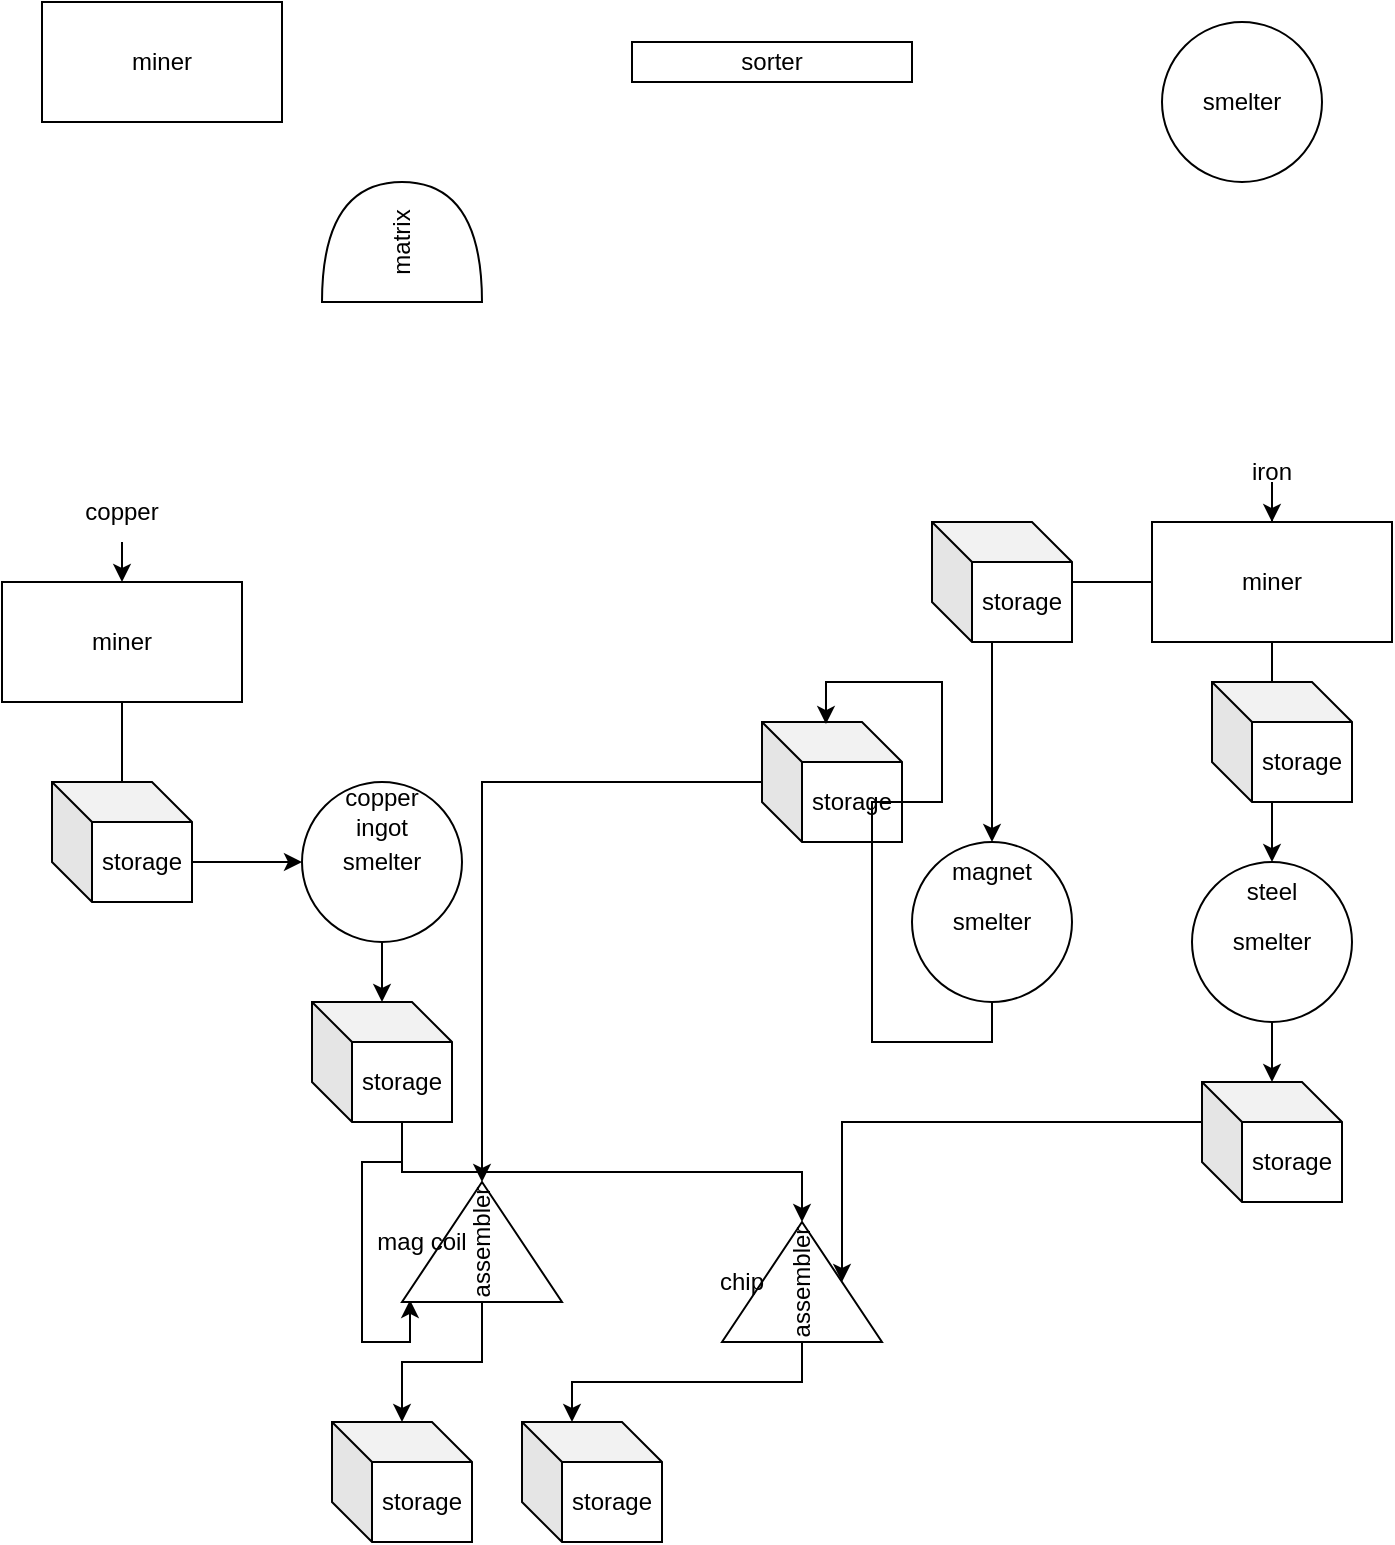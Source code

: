 <mxfile version="20.8.1" type="github">
  <diagram id="1RmRHbpTj4_j-Iz4tDEE" name="Page-1">
    <mxGraphModel dx="1434" dy="774" grid="1" gridSize="10" guides="1" tooltips="1" connect="1" arrows="1" fold="1" page="1" pageScale="1" pageWidth="850" pageHeight="1100" math="0" shadow="0">
      <root>
        <mxCell id="0" />
        <mxCell id="1" parent="0" />
        <mxCell id="p6E2ot9xRlG-Vx-1hV0A-4" value="miner" style="rounded=0;whiteSpace=wrap;html=1;" vertex="1" parent="1">
          <mxGeometry x="60" y="20" width="120" height="60" as="geometry" />
        </mxCell>
        <mxCell id="p6E2ot9xRlG-Vx-1hV0A-5" value="sorter" style="rounded=0;whiteSpace=wrap;html=1;" vertex="1" parent="1">
          <mxGeometry x="355" y="40" width="140" height="20" as="geometry" />
        </mxCell>
        <mxCell id="p6E2ot9xRlG-Vx-1hV0A-6" value="smelter" style="ellipse;whiteSpace=wrap;html=1;aspect=fixed;" vertex="1" parent="1">
          <mxGeometry x="620" y="30" width="80" height="80" as="geometry" />
        </mxCell>
        <mxCell id="p6E2ot9xRlG-Vx-1hV0A-7" value="matrix" style="shape=or;whiteSpace=wrap;html=1;rotation=-90;" vertex="1" parent="1">
          <mxGeometry x="210" y="100" width="60" height="80" as="geometry" />
        </mxCell>
        <mxCell id="p6E2ot9xRlG-Vx-1hV0A-15" style="edgeStyle=orthogonalEdgeStyle;rounded=0;orthogonalLoop=1;jettySize=auto;html=1;exitX=0.5;exitY=1;exitDx=0;exitDy=0;" edge="1" parent="1" source="p6E2ot9xRlG-Vx-1hV0A-10" target="p6E2ot9xRlG-Vx-1hV0A-12">
          <mxGeometry relative="1" as="geometry" />
        </mxCell>
        <mxCell id="p6E2ot9xRlG-Vx-1hV0A-10" value="iron" style="text;html=1;strokeColor=none;fillColor=none;align=center;verticalAlign=middle;whiteSpace=wrap;rounded=0;" vertex="1" parent="1">
          <mxGeometry x="645" y="240" width="60" height="30" as="geometry" />
        </mxCell>
        <mxCell id="p6E2ot9xRlG-Vx-1hV0A-16" style="edgeStyle=orthogonalEdgeStyle;rounded=0;orthogonalLoop=1;jettySize=auto;html=1;exitX=0.5;exitY=1;exitDx=0;exitDy=0;entryX=0.5;entryY=0;entryDx=0;entryDy=0;" edge="1" parent="1" source="p6E2ot9xRlG-Vx-1hV0A-11" target="p6E2ot9xRlG-Vx-1hV0A-13">
          <mxGeometry relative="1" as="geometry" />
        </mxCell>
        <mxCell id="p6E2ot9xRlG-Vx-1hV0A-11" value="copper" style="text;html=1;strokeColor=none;fillColor=none;align=center;verticalAlign=middle;whiteSpace=wrap;rounded=0;" vertex="1" parent="1">
          <mxGeometry x="70" y="260" width="60" height="30" as="geometry" />
        </mxCell>
        <mxCell id="p6E2ot9xRlG-Vx-1hV0A-18" style="edgeStyle=orthogonalEdgeStyle;rounded=0;orthogonalLoop=1;jettySize=auto;html=1;exitX=0.5;exitY=1;exitDx=0;exitDy=0;entryX=0.5;entryY=0;entryDx=0;entryDy=0;" edge="1" parent="1" source="p6E2ot9xRlG-Vx-1hV0A-12" target="p6E2ot9xRlG-Vx-1hV0A-24">
          <mxGeometry relative="1" as="geometry">
            <mxPoint x="675" y="420" as="targetPoint" />
          </mxGeometry>
        </mxCell>
        <mxCell id="p6E2ot9xRlG-Vx-1hV0A-19" style="edgeStyle=orthogonalEdgeStyle;rounded=0;orthogonalLoop=1;jettySize=auto;html=1;exitX=0;exitY=0.5;exitDx=0;exitDy=0;entryX=0.5;entryY=0;entryDx=0;entryDy=0;" edge="1" parent="1" source="p6E2ot9xRlG-Vx-1hV0A-12" target="p6E2ot9xRlG-Vx-1hV0A-23">
          <mxGeometry relative="1" as="geometry">
            <mxPoint x="535" y="430" as="targetPoint" />
          </mxGeometry>
        </mxCell>
        <mxCell id="p6E2ot9xRlG-Vx-1hV0A-12" value="miner" style="rounded=0;whiteSpace=wrap;html=1;" vertex="1" parent="1">
          <mxGeometry x="615" y="280" width="120" height="60" as="geometry" />
        </mxCell>
        <mxCell id="p6E2ot9xRlG-Vx-1hV0A-17" style="edgeStyle=orthogonalEdgeStyle;rounded=0;orthogonalLoop=1;jettySize=auto;html=1;exitX=0.5;exitY=1;exitDx=0;exitDy=0;startArrow=none;" edge="1" parent="1" source="p6E2ot9xRlG-Vx-1hV0A-9">
          <mxGeometry relative="1" as="geometry">
            <mxPoint x="100" y="450" as="targetPoint" />
          </mxGeometry>
        </mxCell>
        <mxCell id="p6E2ot9xRlG-Vx-1hV0A-13" value="miner" style="rounded=0;whiteSpace=wrap;html=1;" vertex="1" parent="1">
          <mxGeometry x="40" y="310" width="120" height="60" as="geometry" />
        </mxCell>
        <mxCell id="p6E2ot9xRlG-Vx-1hV0A-26" value="" style="edgeStyle=orthogonalEdgeStyle;rounded=0;orthogonalLoop=1;jettySize=auto;html=1;exitX=0.5;exitY=1;exitDx=0;exitDy=0;endArrow=none;" edge="1" parent="1" source="p6E2ot9xRlG-Vx-1hV0A-13" target="p6E2ot9xRlG-Vx-1hV0A-9">
          <mxGeometry relative="1" as="geometry">
            <mxPoint x="100" y="450" as="targetPoint" />
            <mxPoint x="100" y="370" as="sourcePoint" />
          </mxGeometry>
        </mxCell>
        <mxCell id="p6E2ot9xRlG-Vx-1hV0A-30" style="edgeStyle=orthogonalEdgeStyle;rounded=0;orthogonalLoop=1;jettySize=auto;html=1;exitX=0;exitY=0;exitDx=70;exitDy=40;exitPerimeter=0;entryX=0;entryY=0.5;entryDx=0;entryDy=0;" edge="1" parent="1" source="p6E2ot9xRlG-Vx-1hV0A-9" target="p6E2ot9xRlG-Vx-1hV0A-20">
          <mxGeometry relative="1" as="geometry" />
        </mxCell>
        <mxCell id="p6E2ot9xRlG-Vx-1hV0A-9" value="storage" style="shape=cube;whiteSpace=wrap;html=1;boundedLbl=1;backgroundOutline=1;darkOpacity=0.05;darkOpacity2=0.1;" vertex="1" parent="1">
          <mxGeometry x="65" y="410" width="70" height="60" as="geometry" />
        </mxCell>
        <mxCell id="p6E2ot9xRlG-Vx-1hV0A-27" value="" style="group" vertex="1" connectable="0" parent="1">
          <mxGeometry x="190" y="410" width="80" height="80" as="geometry" />
        </mxCell>
        <mxCell id="p6E2ot9xRlG-Vx-1hV0A-20" value="smelter" style="ellipse;whiteSpace=wrap;html=1;aspect=fixed;" vertex="1" parent="p6E2ot9xRlG-Vx-1hV0A-27">
          <mxGeometry width="80" height="80" as="geometry" />
        </mxCell>
        <mxCell id="p6E2ot9xRlG-Vx-1hV0A-25" value="copper ingot" style="text;html=1;strokeColor=none;fillColor=none;align=center;verticalAlign=middle;whiteSpace=wrap;rounded=0;" vertex="1" parent="p6E2ot9xRlG-Vx-1hV0A-27">
          <mxGeometry x="10" width="60" height="30" as="geometry" />
        </mxCell>
        <mxCell id="p6E2ot9xRlG-Vx-1hV0A-28" value="" style="group" vertex="1" connectable="0" parent="1">
          <mxGeometry x="635" y="450" width="80" height="80" as="geometry" />
        </mxCell>
        <mxCell id="p6E2ot9xRlG-Vx-1hV0A-21" value="smelter" style="ellipse;whiteSpace=wrap;html=1;aspect=fixed;" vertex="1" parent="p6E2ot9xRlG-Vx-1hV0A-28">
          <mxGeometry width="80" height="80" as="geometry" />
        </mxCell>
        <mxCell id="p6E2ot9xRlG-Vx-1hV0A-24" value="steel" style="text;html=1;strokeColor=none;fillColor=none;align=center;verticalAlign=middle;whiteSpace=wrap;rounded=0;" vertex="1" parent="p6E2ot9xRlG-Vx-1hV0A-28">
          <mxGeometry x="10" width="60" height="30" as="geometry" />
        </mxCell>
        <mxCell id="p6E2ot9xRlG-Vx-1hV0A-29" value="" style="group" vertex="1" connectable="0" parent="1">
          <mxGeometry x="495" y="440" width="80" height="80" as="geometry" />
        </mxCell>
        <mxCell id="p6E2ot9xRlG-Vx-1hV0A-22" value="smelter" style="ellipse;whiteSpace=wrap;html=1;aspect=fixed;" vertex="1" parent="p6E2ot9xRlG-Vx-1hV0A-29">
          <mxGeometry width="80" height="80" as="geometry" />
        </mxCell>
        <mxCell id="p6E2ot9xRlG-Vx-1hV0A-23" value="magnet" style="text;html=1;strokeColor=none;fillColor=none;align=center;verticalAlign=middle;whiteSpace=wrap;rounded=0;" vertex="1" parent="p6E2ot9xRlG-Vx-1hV0A-29">
          <mxGeometry x="10" width="60" height="30" as="geometry" />
        </mxCell>
        <mxCell id="p6E2ot9xRlG-Vx-1hV0A-31" value="storage" style="shape=cube;whiteSpace=wrap;html=1;boundedLbl=1;backgroundOutline=1;darkOpacity=0.05;darkOpacity2=0.1;" vertex="1" parent="1">
          <mxGeometry x="645" y="360" width="70" height="60" as="geometry" />
        </mxCell>
        <mxCell id="p6E2ot9xRlG-Vx-1hV0A-32" value="storage" style="shape=cube;whiteSpace=wrap;html=1;boundedLbl=1;backgroundOutline=1;darkOpacity=0.05;darkOpacity2=0.1;" vertex="1" parent="1">
          <mxGeometry x="505" y="280" width="70" height="60" as="geometry" />
        </mxCell>
        <mxCell id="p6E2ot9xRlG-Vx-1hV0A-55" style="edgeStyle=orthogonalEdgeStyle;rounded=0;orthogonalLoop=1;jettySize=auto;html=1;exitX=0;exitY=0;exitDx=45;exitDy=60;exitPerimeter=0;entryX=1;entryY=0.5;entryDx=0;entryDy=0;" edge="1" parent="1" source="p6E2ot9xRlG-Vx-1hV0A-33" target="p6E2ot9xRlG-Vx-1hV0A-45">
          <mxGeometry relative="1" as="geometry" />
        </mxCell>
        <mxCell id="p6E2ot9xRlG-Vx-1hV0A-65" style="edgeStyle=orthogonalEdgeStyle;rounded=0;orthogonalLoop=1;jettySize=auto;html=1;exitX=0;exitY=0;exitDx=45;exitDy=60;exitPerimeter=0;entryX=0.017;entryY=0.05;entryDx=0;entryDy=0;entryPerimeter=0;" edge="1" parent="1" source="p6E2ot9xRlG-Vx-1hV0A-33" target="p6E2ot9xRlG-Vx-1hV0A-8">
          <mxGeometry relative="1" as="geometry" />
        </mxCell>
        <mxCell id="p6E2ot9xRlG-Vx-1hV0A-33" value="storage" style="shape=cube;whiteSpace=wrap;html=1;boundedLbl=1;backgroundOutline=1;darkOpacity=0.05;darkOpacity2=0.1;" vertex="1" parent="1">
          <mxGeometry x="195" y="520" width="70" height="60" as="geometry" />
        </mxCell>
        <mxCell id="p6E2ot9xRlG-Vx-1hV0A-56" style="edgeStyle=orthogonalEdgeStyle;rounded=0;orthogonalLoop=1;jettySize=auto;html=1;exitX=0;exitY=0;exitDx=0;exitDy=20;exitPerimeter=0;entryX=0.5;entryY=1;entryDx=0;entryDy=0;" edge="1" parent="1" source="p6E2ot9xRlG-Vx-1hV0A-34" target="p6E2ot9xRlG-Vx-1hV0A-45">
          <mxGeometry relative="1" as="geometry" />
        </mxCell>
        <mxCell id="p6E2ot9xRlG-Vx-1hV0A-34" value="storage" style="shape=cube;whiteSpace=wrap;html=1;boundedLbl=1;backgroundOutline=1;darkOpacity=0.05;darkOpacity2=0.1;" vertex="1" parent="1">
          <mxGeometry x="640" y="560" width="70" height="60" as="geometry" />
        </mxCell>
        <mxCell id="p6E2ot9xRlG-Vx-1hV0A-40" style="edgeStyle=orthogonalEdgeStyle;rounded=0;orthogonalLoop=1;jettySize=auto;html=1;entryX=1;entryY=0.5;entryDx=0;entryDy=0;" edge="1" parent="1" source="p6E2ot9xRlG-Vx-1hV0A-35" target="p6E2ot9xRlG-Vx-1hV0A-8">
          <mxGeometry relative="1" as="geometry" />
        </mxCell>
        <mxCell id="p6E2ot9xRlG-Vx-1hV0A-35" value="storage" style="shape=cube;whiteSpace=wrap;html=1;boundedLbl=1;backgroundOutline=1;darkOpacity=0.05;darkOpacity2=0.1;" vertex="1" parent="1">
          <mxGeometry x="420" y="380" width="70" height="60" as="geometry" />
        </mxCell>
        <mxCell id="p6E2ot9xRlG-Vx-1hV0A-36" style="edgeStyle=orthogonalEdgeStyle;rounded=0;orthogonalLoop=1;jettySize=auto;html=1;exitX=0.5;exitY=1;exitDx=0;exitDy=0;entryX=0.457;entryY=0.017;entryDx=0;entryDy=0;entryPerimeter=0;" edge="1" parent="1" source="p6E2ot9xRlG-Vx-1hV0A-22" target="p6E2ot9xRlG-Vx-1hV0A-35">
          <mxGeometry relative="1" as="geometry" />
        </mxCell>
        <mxCell id="p6E2ot9xRlG-Vx-1hV0A-37" style="edgeStyle=orthogonalEdgeStyle;rounded=0;orthogonalLoop=1;jettySize=auto;html=1;exitX=0.5;exitY=1;exitDx=0;exitDy=0;" edge="1" parent="1" source="p6E2ot9xRlG-Vx-1hV0A-21" target="p6E2ot9xRlG-Vx-1hV0A-34">
          <mxGeometry relative="1" as="geometry" />
        </mxCell>
        <mxCell id="p6E2ot9xRlG-Vx-1hV0A-39" style="edgeStyle=orthogonalEdgeStyle;rounded=0;orthogonalLoop=1;jettySize=auto;html=1;exitX=0.5;exitY=1;exitDx=0;exitDy=0;" edge="1" parent="1" source="p6E2ot9xRlG-Vx-1hV0A-20" target="p6E2ot9xRlG-Vx-1hV0A-33">
          <mxGeometry relative="1" as="geometry" />
        </mxCell>
        <mxCell id="p6E2ot9xRlG-Vx-1hV0A-43" value="" style="group" vertex="1" connectable="0" parent="1">
          <mxGeometry x="220" y="610" width="100" height="60" as="geometry" />
        </mxCell>
        <mxCell id="p6E2ot9xRlG-Vx-1hV0A-8" value="assembler" style="triangle;whiteSpace=wrap;html=1;rotation=-90;" vertex="1" parent="p6E2ot9xRlG-Vx-1hV0A-43">
          <mxGeometry x="30" y="-10" width="60" height="80" as="geometry" />
        </mxCell>
        <mxCell id="p6E2ot9xRlG-Vx-1hV0A-42" value="mag coil" style="text;html=1;strokeColor=none;fillColor=none;align=center;verticalAlign=middle;whiteSpace=wrap;rounded=0;" vertex="1" parent="p6E2ot9xRlG-Vx-1hV0A-43">
          <mxGeometry y="15" width="60" height="30" as="geometry" />
        </mxCell>
        <mxCell id="p6E2ot9xRlG-Vx-1hV0A-44" value="" style="group" vertex="1" connectable="0" parent="1">
          <mxGeometry x="380" y="630" width="100" height="60" as="geometry" />
        </mxCell>
        <mxCell id="p6E2ot9xRlG-Vx-1hV0A-45" value="assembler" style="triangle;whiteSpace=wrap;html=1;rotation=-90;" vertex="1" parent="p6E2ot9xRlG-Vx-1hV0A-44">
          <mxGeometry x="30" y="-10" width="60" height="80" as="geometry" />
        </mxCell>
        <mxCell id="p6E2ot9xRlG-Vx-1hV0A-46" value="chip" style="text;html=1;strokeColor=none;fillColor=none;align=center;verticalAlign=middle;whiteSpace=wrap;rounded=0;" vertex="1" parent="p6E2ot9xRlG-Vx-1hV0A-44">
          <mxGeometry y="15" width="60" height="30" as="geometry" />
        </mxCell>
        <mxCell id="p6E2ot9xRlG-Vx-1hV0A-57" value="storage" style="shape=cube;whiteSpace=wrap;html=1;boundedLbl=1;backgroundOutline=1;darkOpacity=0.05;darkOpacity2=0.1;" vertex="1" parent="1">
          <mxGeometry x="300" y="730" width="70" height="60" as="geometry" />
        </mxCell>
        <mxCell id="p6E2ot9xRlG-Vx-1hV0A-58" style="edgeStyle=orthogonalEdgeStyle;rounded=0;orthogonalLoop=1;jettySize=auto;html=1;exitX=0;exitY=0.5;exitDx=0;exitDy=0;entryX=0;entryY=0;entryDx=25;entryDy=0;entryPerimeter=0;" edge="1" parent="1" source="p6E2ot9xRlG-Vx-1hV0A-45" target="p6E2ot9xRlG-Vx-1hV0A-57">
          <mxGeometry relative="1" as="geometry" />
        </mxCell>
        <mxCell id="p6E2ot9xRlG-Vx-1hV0A-59" value="storage" style="shape=cube;whiteSpace=wrap;html=1;boundedLbl=1;backgroundOutline=1;darkOpacity=0.05;darkOpacity2=0.1;" vertex="1" parent="1">
          <mxGeometry x="205" y="730" width="70" height="60" as="geometry" />
        </mxCell>
        <mxCell id="p6E2ot9xRlG-Vx-1hV0A-60" style="edgeStyle=orthogonalEdgeStyle;rounded=0;orthogonalLoop=1;jettySize=auto;html=1;exitX=0;exitY=0.5;exitDx=0;exitDy=0;" edge="1" parent="1" source="p6E2ot9xRlG-Vx-1hV0A-8" target="p6E2ot9xRlG-Vx-1hV0A-59">
          <mxGeometry relative="1" as="geometry" />
        </mxCell>
      </root>
    </mxGraphModel>
  </diagram>
</mxfile>
